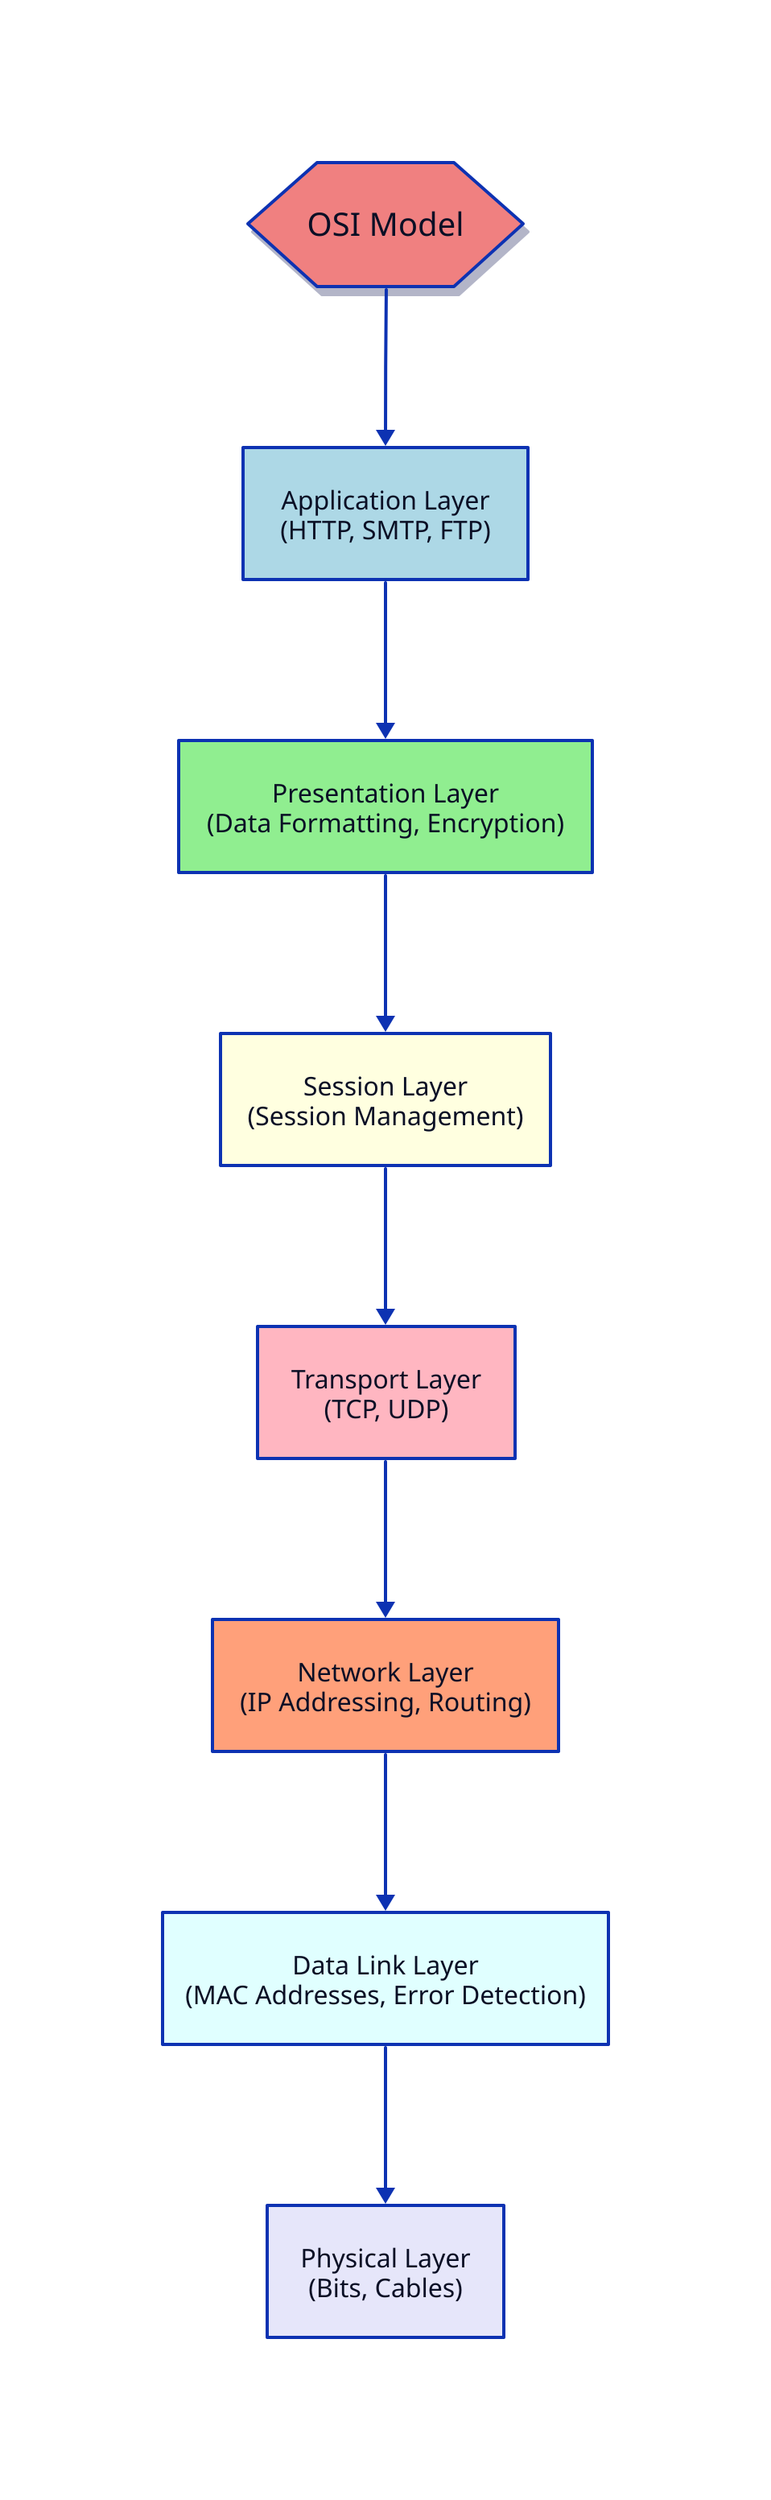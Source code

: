 direction: down

OSI_Model: "OSI Model" {
  shape: hexagon
  style: {
    fill: lightcoral
    shadow: true
    font-size: 20
  }
}

Layer7_Application: "Application Layer\n(HTTP, SMTP, FTP)" {
  shape: rectangle
  style: {
    fill: lightblue
  }
}

Layer6_Presentation: "Presentation Layer\n(Data Formatting, Encryption)" {
  shape: rectangle
  style: {
    fill: lightgreen
  }
}

Layer5_Session: "Session Layer\n(Session Management)" {
  shape: rectangle
  style: {
    fill: lightyellow
  }
}

Layer4_Transport: "Transport Layer\n(TCP, UDP)" {
  shape: rectangle
  style: {
    fill: lightpink
  }
}

Layer3_Network: "Network Layer\n(IP Addressing, Routing)" {
  shape: rectangle
  style: {
    fill: lightsalmon
  }
}

Layer2_Data_Link: "Data Link Layer\n(MAC Addresses, Error Detection)" {
  shape: rectangle
  style: {
    fill: lightcyan
  }
}

Layer1_Physical: "Physical Layer\n(Bits, Cables)" {
  shape: rectangle
  style: {
    fill: lavender
  }
}

OSI_Model -> Layer7_Application
Layer7_Application -> Layer6_Presentation
Layer6_Presentation -> Layer5_Session
Layer5_Session -> Layer4_Transport
Layer4_Transport -> Layer3_Network
Layer3_Network -> Layer2_Data_Link
Layer2_Data_Link -> Layer1_Physical